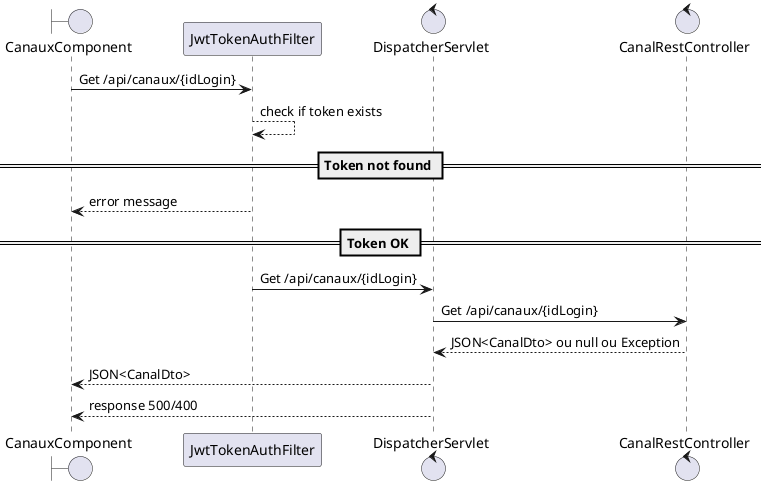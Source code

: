 == listerCanauxById ==

@startuml
boundary CanauxComponent
participant JwtTokenAuthFilter
control DispatcherServlet 
control CanalRestController 


CanauxComponent -> JwtTokenAuthFilter : Get /api/canaux/{idLogin} 
JwtTokenAuthFilter --> JwtTokenAuthFilter : check if token exists
==Token not found ==
JwtTokenAuthFilter --> CanauxComponent : error message 
==Token OK ==
JwtTokenAuthFilter -> DispatcherServlet : Get /api/canaux/{idLogin}
DispatcherServlet -> CanalRestController : Get /api/canaux/{idLogin}
CanalRestController --> DispatcherServlet : JSON<CanalDto> ou null ou Exception
DispatcherServlet --> CanauxComponent : JSON<CanalDto>
DispatcherServlet --> CanauxComponent : response 500/400
@enduml